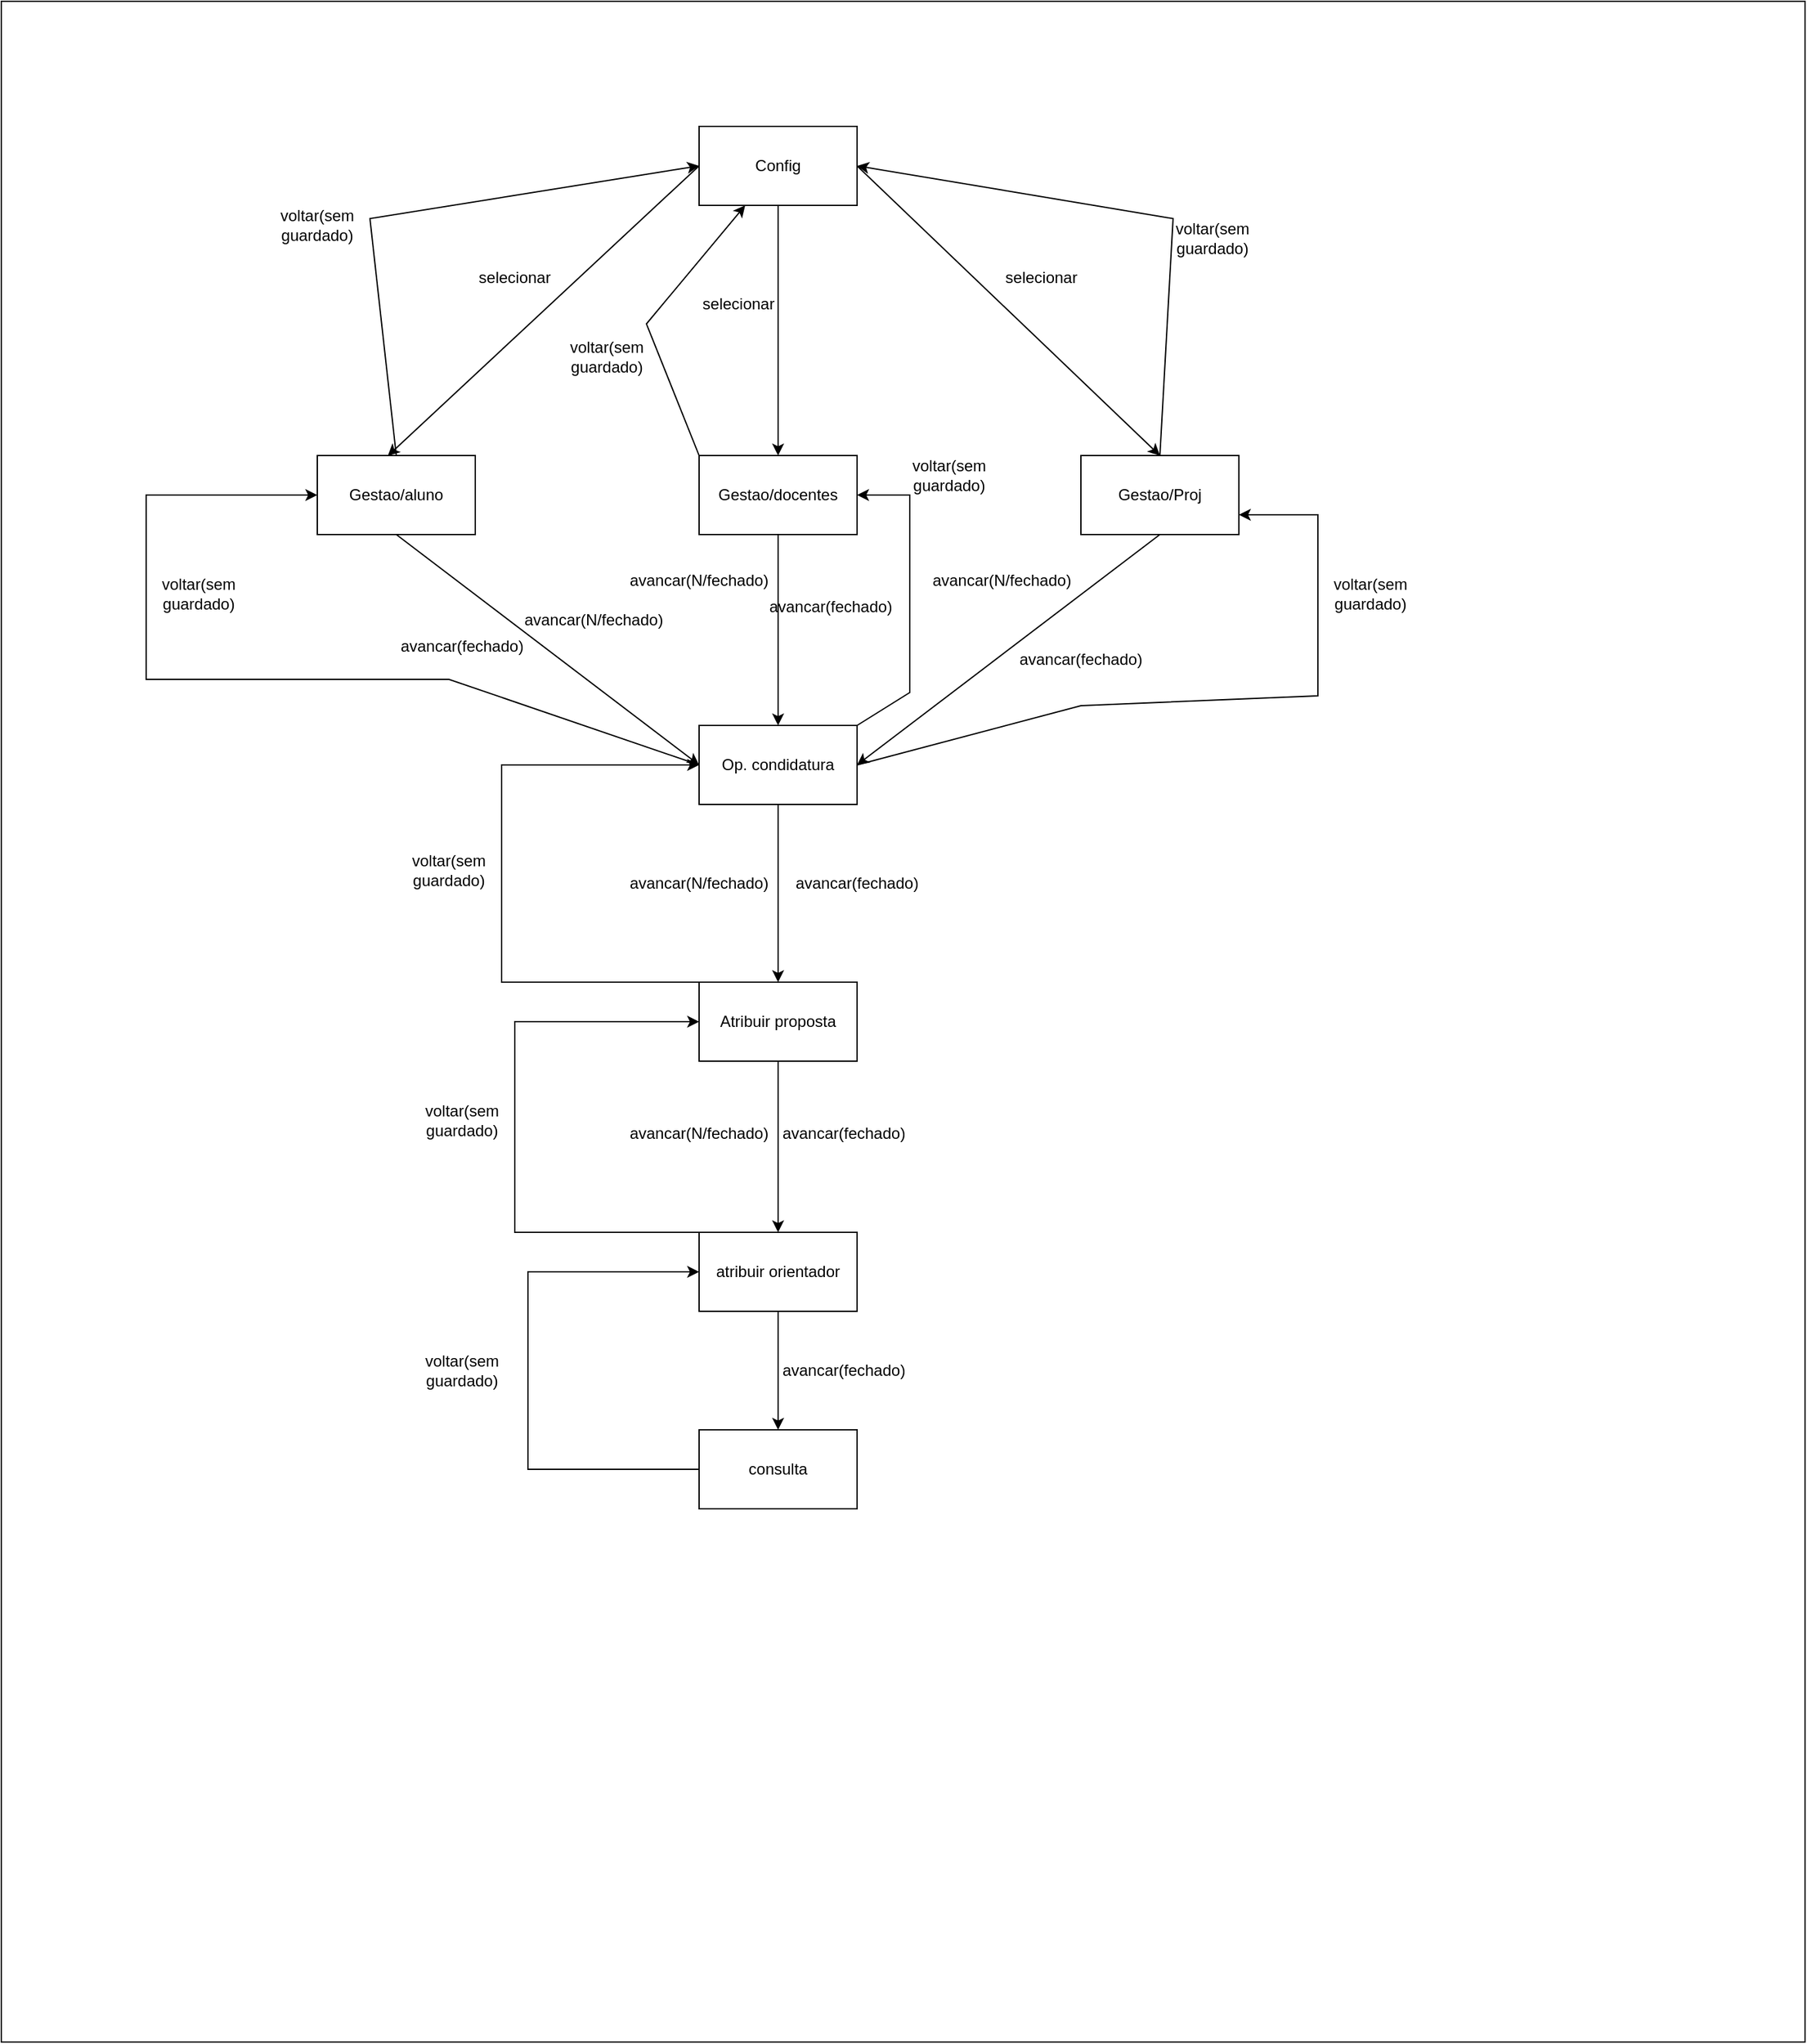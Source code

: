 <mxfile version="17.4.0"><diagram id="9KdZXLMUn5FB5k6ml8dd" name="Page-1"><mxGraphModel dx="1673" dy="2115" grid="1" gridSize="10" guides="1" tooltips="1" connect="1" arrows="1" fold="1" page="1" pageScale="1" pageWidth="827" pageHeight="1169" math="0" shadow="0"><root><mxCell id="0"/><mxCell id="1" parent="0"/><mxCell id="K5X1_AgQvr283brL0KL2-1" value="" style="rounded=0;whiteSpace=wrap;html=1;" vertex="1" parent="1"><mxGeometry x="10" y="-25" width="1370" height="1550" as="geometry"/></mxCell><mxCell id="K5X1_AgQvr283brL0KL2-2" value="Config" style="rounded=0;whiteSpace=wrap;html=1;" vertex="1" parent="1"><mxGeometry x="540" y="70" width="120" height="60" as="geometry"/></mxCell><mxCell id="K5X1_AgQvr283brL0KL2-3" value="Gestao/aluno" style="rounded=0;whiteSpace=wrap;html=1;" vertex="1" parent="1"><mxGeometry x="250" y="320" width="120" height="60" as="geometry"/></mxCell><mxCell id="K5X1_AgQvr283brL0KL2-4" value="Op. condidatura" style="rounded=0;whiteSpace=wrap;html=1;" vertex="1" parent="1"><mxGeometry x="540" y="525" width="120" height="60" as="geometry"/></mxCell><mxCell id="K5X1_AgQvr283brL0KL2-5" value="Atribuir proposta" style="rounded=0;whiteSpace=wrap;html=1;" vertex="1" parent="1"><mxGeometry x="540" y="720" width="120" height="60" as="geometry"/></mxCell><mxCell id="K5X1_AgQvr283brL0KL2-6" value="Gestao/Proj" style="rounded=0;whiteSpace=wrap;html=1;" vertex="1" parent="1"><mxGeometry x="830" y="320" width="120" height="60" as="geometry"/></mxCell><mxCell id="K5X1_AgQvr283brL0KL2-7" value="atribuir orientador" style="rounded=0;whiteSpace=wrap;html=1;" vertex="1" parent="1"><mxGeometry x="540" y="910" width="120" height="60" as="geometry"/></mxCell><mxCell id="K5X1_AgQvr283brL0KL2-8" value="Gestao/docentes" style="rounded=0;whiteSpace=wrap;html=1;" vertex="1" parent="1"><mxGeometry x="540" y="320" width="120" height="60" as="geometry"/></mxCell><mxCell id="K5X1_AgQvr283brL0KL2-9" value="consulta" style="rounded=0;whiteSpace=wrap;html=1;" vertex="1" parent="1"><mxGeometry x="540" y="1060" width="120" height="60" as="geometry"/></mxCell><mxCell id="K5X1_AgQvr283brL0KL2-10" value="" style="endArrow=classic;html=1;rounded=0;exitX=0;exitY=0.5;exitDx=0;exitDy=0;entryX=0.446;entryY=0.005;entryDx=0;entryDy=0;entryPerimeter=0;" edge="1" parent="1" source="K5X1_AgQvr283brL0KL2-2" target="K5X1_AgQvr283brL0KL2-3"><mxGeometry width="50" height="50" relative="1" as="geometry"><mxPoint x="450" y="210" as="sourcePoint"/><mxPoint x="500" y="160" as="targetPoint"/></mxGeometry></mxCell><mxCell id="K5X1_AgQvr283brL0KL2-11" value="" style="endArrow=classic;html=1;rounded=0;exitX=0.5;exitY=1;exitDx=0;exitDy=0;entryX=0.5;entryY=0;entryDx=0;entryDy=0;" edge="1" parent="1" source="K5X1_AgQvr283brL0KL2-2" target="K5X1_AgQvr283brL0KL2-8"><mxGeometry width="50" height="50" relative="1" as="geometry"><mxPoint x="606.48" y="170" as="sourcePoint"/><mxPoint x="370" y="390.3" as="targetPoint"/></mxGeometry></mxCell><mxCell id="K5X1_AgQvr283brL0KL2-12" value="" style="endArrow=classic;html=1;rounded=0;exitX=1;exitY=0.5;exitDx=0;exitDy=0;entryX=0.5;entryY=0;entryDx=0;entryDy=0;" edge="1" parent="1" source="K5X1_AgQvr283brL0KL2-2" target="K5X1_AgQvr283brL0KL2-6"><mxGeometry width="50" height="50" relative="1" as="geometry"><mxPoint x="1016.48" y="120" as="sourcePoint"/><mxPoint x="780" y="340.3" as="targetPoint"/></mxGeometry></mxCell><mxCell id="K5X1_AgQvr283brL0KL2-13" value="" style="endArrow=classic;html=1;rounded=0;exitX=0.5;exitY=1;exitDx=0;exitDy=0;entryX=0.5;entryY=0;entryDx=0;entryDy=0;" edge="1" parent="1" source="K5X1_AgQvr283brL0KL2-8" target="K5X1_AgQvr283brL0KL2-4"><mxGeometry width="50" height="50" relative="1" as="geometry"><mxPoint x="590" y="410" as="sourcePoint"/><mxPoint x="590" y="600" as="targetPoint"/></mxGeometry></mxCell><mxCell id="K5X1_AgQvr283brL0KL2-14" value="" style="endArrow=classic;html=1;rounded=0;exitX=0.5;exitY=1;exitDx=0;exitDy=0;entryX=0;entryY=0.5;entryDx=0;entryDy=0;" edge="1" parent="1" source="K5X1_AgQvr283brL0KL2-3" target="K5X1_AgQvr283brL0KL2-4"><mxGeometry width="50" height="50" relative="1" as="geometry"><mxPoint x="330" y="390" as="sourcePoint"/><mxPoint x="330" y="535" as="targetPoint"/></mxGeometry></mxCell><mxCell id="K5X1_AgQvr283brL0KL2-15" value="" style="endArrow=classic;html=1;rounded=0;exitX=0.5;exitY=1;exitDx=0;exitDy=0;entryX=1;entryY=0.5;entryDx=0;entryDy=0;" edge="1" parent="1" source="K5X1_AgQvr283brL0KL2-6" target="K5X1_AgQvr283brL0KL2-4"><mxGeometry width="50" height="50" relative="1" as="geometry"><mxPoint x="800" y="410" as="sourcePoint"/><mxPoint x="1030" y="585" as="targetPoint"/></mxGeometry></mxCell><mxCell id="K5X1_AgQvr283brL0KL2-16" value="" style="endArrow=classic;html=1;rounded=0;exitX=0.5;exitY=1;exitDx=0;exitDy=0;entryX=0.5;entryY=0;entryDx=0;entryDy=0;" edge="1" parent="1" source="K5X1_AgQvr283brL0KL2-4" target="K5X1_AgQvr283brL0KL2-5"><mxGeometry width="50" height="50" relative="1" as="geometry"><mxPoint x="590" y="575" as="sourcePoint"/><mxPoint x="590" y="720" as="targetPoint"/></mxGeometry></mxCell><mxCell id="K5X1_AgQvr283brL0KL2-17" value="" style="endArrow=classic;html=1;rounded=0;exitX=0.5;exitY=1;exitDx=0;exitDy=0;entryX=0.5;entryY=0;entryDx=0;entryDy=0;" edge="1" parent="1" source="K5X1_AgQvr283brL0KL2-5" target="K5X1_AgQvr283brL0KL2-7"><mxGeometry width="50" height="50" relative="1" as="geometry"><mxPoint x="599.41" y="820" as="sourcePoint"/><mxPoint x="599" y="910" as="targetPoint"/></mxGeometry></mxCell><mxCell id="K5X1_AgQvr283brL0KL2-18" value="" style="endArrow=classic;html=1;rounded=0;exitX=0.5;exitY=1;exitDx=0;exitDy=0;entryX=0.5;entryY=0;entryDx=0;entryDy=0;" edge="1" parent="1" source="K5X1_AgQvr283brL0KL2-7" target="K5X1_AgQvr283brL0KL2-9"><mxGeometry width="50" height="50" relative="1" as="geometry"><mxPoint x="570" y="1010" as="sourcePoint"/><mxPoint x="570" y="1140" as="targetPoint"/></mxGeometry></mxCell><mxCell id="K5X1_AgQvr283brL0KL2-19" value="selecionar" style="text;html=1;strokeColor=none;fillColor=none;align=center;verticalAlign=middle;whiteSpace=wrap;rounded=0;" vertex="1" parent="1"><mxGeometry x="370" y="170" width="60" height="30" as="geometry"/></mxCell><mxCell id="K5X1_AgQvr283brL0KL2-20" value="selecionar" style="text;html=1;strokeColor=none;fillColor=none;align=center;verticalAlign=middle;whiteSpace=wrap;rounded=0;" vertex="1" parent="1"><mxGeometry x="540" y="190" width="60" height="30" as="geometry"/></mxCell><mxCell id="K5X1_AgQvr283brL0KL2-21" value="selecionar" style="text;html=1;strokeColor=none;fillColor=none;align=center;verticalAlign=middle;whiteSpace=wrap;rounded=0;" vertex="1" parent="1"><mxGeometry x="770" y="170" width="60" height="30" as="geometry"/></mxCell><mxCell id="K5X1_AgQvr283brL0KL2-22" value="avancar(fechado)" style="text;html=1;strokeColor=none;fillColor=none;align=center;verticalAlign=middle;whiteSpace=wrap;rounded=0;" vertex="1" parent="1"><mxGeometry x="800" y="460" width="60" height="30" as="geometry"/></mxCell><mxCell id="K5X1_AgQvr283brL0KL2-23" value="avancar(fechado)" style="text;html=1;strokeColor=none;fillColor=none;align=center;verticalAlign=middle;whiteSpace=wrap;rounded=0;" vertex="1" parent="1"><mxGeometry x="610" y="420" width="60" height="30" as="geometry"/></mxCell><mxCell id="K5X1_AgQvr283brL0KL2-24" value="avancar(fechado)" style="text;html=1;strokeColor=none;fillColor=none;align=center;verticalAlign=middle;whiteSpace=wrap;rounded=0;" vertex="1" parent="1"><mxGeometry x="330" y="450" width="60" height="30" as="geometry"/></mxCell><mxCell id="K5X1_AgQvr283brL0KL2-25" value="avancar(fechado)" style="text;html=1;strokeColor=none;fillColor=none;align=center;verticalAlign=middle;whiteSpace=wrap;rounded=0;" vertex="1" parent="1"><mxGeometry x="630" y="630" width="60" height="30" as="geometry"/></mxCell><mxCell id="K5X1_AgQvr283brL0KL2-26" value="avancar(fechado)" style="text;html=1;strokeColor=none;fillColor=none;align=center;verticalAlign=middle;whiteSpace=wrap;rounded=0;" vertex="1" parent="1"><mxGeometry x="620" y="820" width="60" height="30" as="geometry"/></mxCell><mxCell id="K5X1_AgQvr283brL0KL2-27" value="avancar(fechado)" style="text;html=1;strokeColor=none;fillColor=none;align=center;verticalAlign=middle;whiteSpace=wrap;rounded=0;" vertex="1" parent="1"><mxGeometry x="620" y="1000" width="60" height="30" as="geometry"/></mxCell><mxCell id="K5X1_AgQvr283brL0KL2-28" value="avancar(N/fechado)" style="text;html=1;strokeColor=none;fillColor=none;align=center;verticalAlign=middle;whiteSpace=wrap;rounded=0;" vertex="1" parent="1"><mxGeometry x="430" y="430" width="60" height="30" as="geometry"/></mxCell><mxCell id="K5X1_AgQvr283brL0KL2-29" value="avancar(N/fechado)" style="text;html=1;strokeColor=none;fillColor=none;align=center;verticalAlign=middle;whiteSpace=wrap;rounded=0;" vertex="1" parent="1"><mxGeometry x="510" y="400" width="60" height="30" as="geometry"/></mxCell><mxCell id="K5X1_AgQvr283brL0KL2-30" value="avancar(N/fechado)" style="text;html=1;strokeColor=none;fillColor=none;align=center;verticalAlign=middle;whiteSpace=wrap;rounded=0;" vertex="1" parent="1"><mxGeometry x="740" y="400" width="60" height="30" as="geometry"/></mxCell><mxCell id="K5X1_AgQvr283brL0KL2-31" value="avancar(N/fechado)" style="text;html=1;strokeColor=none;fillColor=none;align=center;verticalAlign=middle;whiteSpace=wrap;rounded=0;" vertex="1" parent="1"><mxGeometry x="510" y="630" width="60" height="30" as="geometry"/></mxCell><mxCell id="K5X1_AgQvr283brL0KL2-32" value="avancar(N/fechado)" style="text;html=1;strokeColor=none;fillColor=none;align=center;verticalAlign=middle;whiteSpace=wrap;rounded=0;" vertex="1" parent="1"><mxGeometry x="510" y="820" width="60" height="30" as="geometry"/></mxCell><mxCell id="K5X1_AgQvr283brL0KL2-34" value="" style="endArrow=classic;html=1;rounded=0;entryX=0;entryY=0.5;entryDx=0;entryDy=0;exitX=0;exitY=0.5;exitDx=0;exitDy=0;" edge="1" parent="1" source="K5X1_AgQvr283brL0KL2-9" target="K5X1_AgQvr283brL0KL2-7"><mxGeometry width="50" height="50" relative="1" as="geometry"><mxPoint x="400" y="1110" as="sourcePoint"/><mxPoint x="450" y="1060" as="targetPoint"/><Array as="points"><mxPoint x="410" y="1090"/><mxPoint x="410" y="940"/></Array></mxGeometry></mxCell><mxCell id="K5X1_AgQvr283brL0KL2-36" value="" style="endArrow=classic;html=1;rounded=0;entryX=0;entryY=0.5;entryDx=0;entryDy=0;exitX=0;exitY=0;exitDx=0;exitDy=0;" edge="1" parent="1" source="K5X1_AgQvr283brL0KL2-7" target="K5X1_AgQvr283brL0KL2-5"><mxGeometry width="50" height="50" relative="1" as="geometry"><mxPoint x="530" y="900" as="sourcePoint"/><mxPoint x="530" y="750" as="targetPoint"/><Array as="points"><mxPoint x="400" y="910"/><mxPoint x="400" y="750"/></Array></mxGeometry></mxCell><mxCell id="K5X1_AgQvr283brL0KL2-37" value="" style="endArrow=classic;html=1;rounded=0;entryX=0;entryY=0.5;entryDx=0;entryDy=0;exitX=0;exitY=0;exitDx=0;exitDy=0;" edge="1" parent="1" source="K5X1_AgQvr283brL0KL2-5" target="K5X1_AgQvr283brL0KL2-4"><mxGeometry width="50" height="50" relative="1" as="geometry"><mxPoint x="500" y="730" as="sourcePoint"/><mxPoint x="500" y="570" as="targetPoint"/><Array as="points"><mxPoint x="390" y="720"/><mxPoint x="390" y="555"/></Array></mxGeometry></mxCell><mxCell id="K5X1_AgQvr283brL0KL2-38" value="" style="endArrow=classic;html=1;rounded=0;entryX=0;entryY=0.5;entryDx=0;entryDy=0;exitX=0;exitY=0.5;exitDx=0;exitDy=0;" edge="1" parent="1" source="K5X1_AgQvr283brL0KL2-4" target="K5X1_AgQvr283brL0KL2-3"><mxGeometry width="50" height="50" relative="1" as="geometry"><mxPoint x="250" y="570" as="sourcePoint"/><mxPoint x="300" y="520" as="targetPoint"/><Array as="points"><mxPoint x="350" y="490"/><mxPoint x="120" y="490"/><mxPoint x="120" y="350"/></Array></mxGeometry></mxCell><mxCell id="K5X1_AgQvr283brL0KL2-39" value="" style="endArrow=classic;html=1;rounded=0;entryX=1;entryY=0.75;entryDx=0;entryDy=0;exitX=1;exitY=0.5;exitDx=0;exitDy=0;" edge="1" parent="1" source="K5X1_AgQvr283brL0KL2-4" target="K5X1_AgQvr283brL0KL2-6"><mxGeometry width="50" height="50" relative="1" as="geometry"><mxPoint x="1430" y="567.5" as="sourcePoint"/><mxPoint x="1140" y="362.5" as="targetPoint"/><Array as="points"><mxPoint x="830" y="510"/><mxPoint x="1010" y="502.5"/><mxPoint x="1010" y="365"/></Array></mxGeometry></mxCell><mxCell id="K5X1_AgQvr283brL0KL2-40" value="" style="endArrow=classic;html=1;rounded=0;entryX=1;entryY=0.5;entryDx=0;entryDy=0;exitX=1;exitY=0;exitDx=0;exitDy=0;" edge="1" parent="1" source="K5X1_AgQvr283brL0KL2-4" target="K5X1_AgQvr283brL0KL2-8"><mxGeometry width="50" height="50" relative="1" as="geometry"><mxPoint x="710" y="360" as="sourcePoint"/><mxPoint x="760" y="310" as="targetPoint"/><Array as="points"><mxPoint x="700" y="500"/><mxPoint x="700" y="350"/></Array></mxGeometry></mxCell><mxCell id="K5X1_AgQvr283brL0KL2-41" value="" style="endArrow=classic;html=1;rounded=0;exitX=0;exitY=0;exitDx=0;exitDy=0;" edge="1" parent="1" source="K5X1_AgQvr283brL0KL2-8" target="K5X1_AgQvr283brL0KL2-2"><mxGeometry width="50" height="50" relative="1" as="geometry"><mxPoint x="460" y="300" as="sourcePoint"/><mxPoint x="510" y="250" as="targetPoint"/><Array as="points"><mxPoint x="500" y="220"/></Array></mxGeometry></mxCell><mxCell id="K5X1_AgQvr283brL0KL2-42" value="" style="endArrow=classic;html=1;rounded=0;entryX=0;entryY=0.5;entryDx=0;entryDy=0;" edge="1" parent="1" target="K5X1_AgQvr283brL0KL2-2"><mxGeometry width="50" height="50" relative="1" as="geometry"><mxPoint x="310" y="320" as="sourcePoint"/><mxPoint x="330" y="120" as="targetPoint"/><Array as="points"><mxPoint x="290" y="140"/></Array></mxGeometry></mxCell><mxCell id="K5X1_AgQvr283brL0KL2-43" value="" style="endArrow=classic;html=1;rounded=0;entryX=1;entryY=0.5;entryDx=0;entryDy=0;exitX=0.5;exitY=0;exitDx=0;exitDy=0;" edge="1" parent="1" source="K5X1_AgQvr283brL0KL2-6" target="K5X1_AgQvr283brL0KL2-2"><mxGeometry width="50" height="50" relative="1" as="geometry"><mxPoint x="910" y="295" as="sourcePoint"/><mxPoint x="1140" y="75" as="targetPoint"/><Array as="points"><mxPoint x="900" y="140"/></Array></mxGeometry></mxCell><mxCell id="K5X1_AgQvr283brL0KL2-44" value="voltar(sem guardado)" style="text;html=1;strokeColor=none;fillColor=none;align=center;verticalAlign=middle;whiteSpace=wrap;rounded=0;" vertex="1" parent="1"><mxGeometry x="900" y="140" width="60" height="30" as="geometry"/></mxCell><mxCell id="K5X1_AgQvr283brL0KL2-45" value="voltar(sem guardado)" style="text;html=1;strokeColor=none;fillColor=none;align=center;verticalAlign=middle;whiteSpace=wrap;rounded=0;" vertex="1" parent="1"><mxGeometry x="440" y="230" width="60" height="30" as="geometry"/></mxCell><mxCell id="K5X1_AgQvr283brL0KL2-46" value="voltar(sem guardado)" style="text;html=1;strokeColor=none;fillColor=none;align=center;verticalAlign=middle;whiteSpace=wrap;rounded=0;" vertex="1" parent="1"><mxGeometry x="220" y="130" width="60" height="30" as="geometry"/></mxCell><mxCell id="K5X1_AgQvr283brL0KL2-47" value="voltar(sem guardado)" style="text;html=1;strokeColor=none;fillColor=none;align=center;verticalAlign=middle;whiteSpace=wrap;rounded=0;" vertex="1" parent="1"><mxGeometry x="130" y="410" width="60" height="30" as="geometry"/></mxCell><mxCell id="K5X1_AgQvr283brL0KL2-48" value="voltar(sem guardado)" style="text;html=1;strokeColor=none;fillColor=none;align=center;verticalAlign=middle;whiteSpace=wrap;rounded=0;" vertex="1" parent="1"><mxGeometry x="700" y="320" width="60" height="30" as="geometry"/></mxCell><mxCell id="K5X1_AgQvr283brL0KL2-49" value="voltar(sem guardado)" style="text;html=1;strokeColor=none;fillColor=none;align=center;verticalAlign=middle;whiteSpace=wrap;rounded=0;" vertex="1" parent="1"><mxGeometry x="1020" y="410" width="60" height="30" as="geometry"/></mxCell><mxCell id="K5X1_AgQvr283brL0KL2-50" value="voltar(sem guardado)" style="text;html=1;strokeColor=none;fillColor=none;align=center;verticalAlign=middle;whiteSpace=wrap;rounded=0;" vertex="1" parent="1"><mxGeometry x="320" y="620" width="60" height="30" as="geometry"/></mxCell><mxCell id="K5X1_AgQvr283brL0KL2-51" value="voltar(sem guardado)" style="text;html=1;strokeColor=none;fillColor=none;align=center;verticalAlign=middle;whiteSpace=wrap;rounded=0;" vertex="1" parent="1"><mxGeometry x="330" y="810" width="60" height="30" as="geometry"/></mxCell><mxCell id="K5X1_AgQvr283brL0KL2-52" value="voltar(sem guardado)" style="text;html=1;strokeColor=none;fillColor=none;align=center;verticalAlign=middle;whiteSpace=wrap;rounded=0;" vertex="1" parent="1"><mxGeometry x="330" y="1000" width="60" height="30" as="geometry"/></mxCell></root></mxGraphModel></diagram></mxfile>
